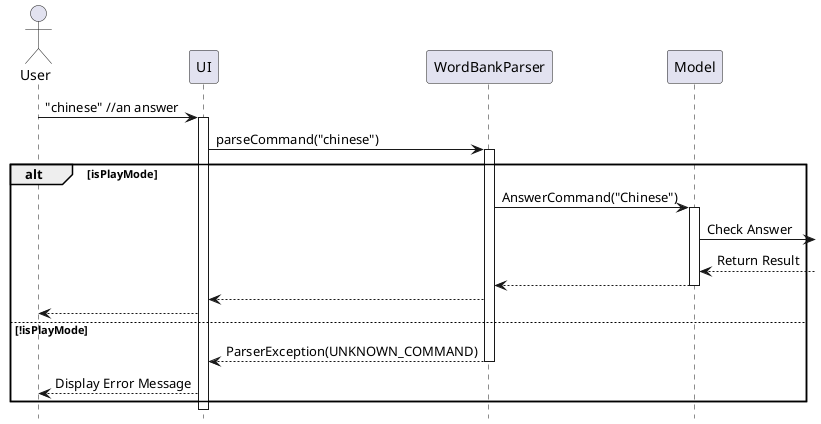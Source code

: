 @startuml
hide footbox
actor User
User -> UI: "chinese" //an answer
activate UI
UI-> WordBankParser: parseCommand("chinese")
activate WordBankParser

    alt isPlayMode
        WordBankParser -> Model:AnswerCommand("Chinese")
        activate Model
        Model -> : Check Answer
        Model <--: Return Result
        Model --> WordBankParser
        deactivate Model
        WordBankParser --> UI
        UI --> User

    else !isPlayMode
        WordBankParser --> UI: ParserException(UNKNOWN_COMMAND)
        deactivate WordBankParser
        UI --> User: Display Error Message

    end
@enduml
